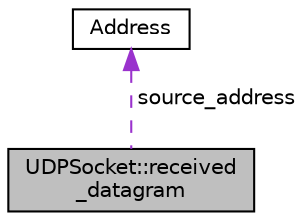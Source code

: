 digraph "UDPSocket::received_datagram"
{
 // LATEX_PDF_SIZE
  edge [fontname="Helvetica",fontsize="10",labelfontname="Helvetica",labelfontsize="10"];
  node [fontname="Helvetica",fontsize="10",shape=record];
  Node1 [label="UDPSocket::received\l_datagram",height=0.2,width=0.4,color="black", fillcolor="grey75", style="filled", fontcolor="black",tooltip="Returned by UDPSocket::recv; carries received data and information about the sender"];
  Node2 -> Node1 [dir="back",color="darkorchid3",fontsize="10",style="dashed",label=" source_address" ,fontname="Helvetica"];
  Node2 [label="Address",height=0.2,width=0.4,color="black", fillcolor="white", style="filled",URL="$classAddress.html",tooltip="Wrapper around IPv4 addresses and DNS operations."];
}
